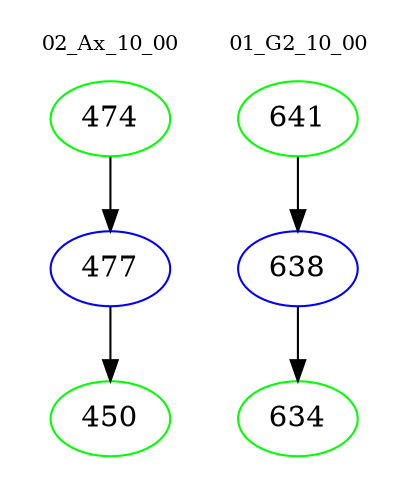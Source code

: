 digraph{
subgraph cluster_0 {
color = white
label = "02_Ax_10_00";
fontsize=10;
T0_474 [label="474", color="green"]
T0_474 -> T0_477 [color="black"]
T0_477 [label="477", color="blue"]
T0_477 -> T0_450 [color="black"]
T0_450 [label="450", color="green"]
}
subgraph cluster_1 {
color = white
label = "01_G2_10_00";
fontsize=10;
T1_641 [label="641", color="green"]
T1_641 -> T1_638 [color="black"]
T1_638 [label="638", color="blue"]
T1_638 -> T1_634 [color="black"]
T1_634 [label="634", color="green"]
}
}
